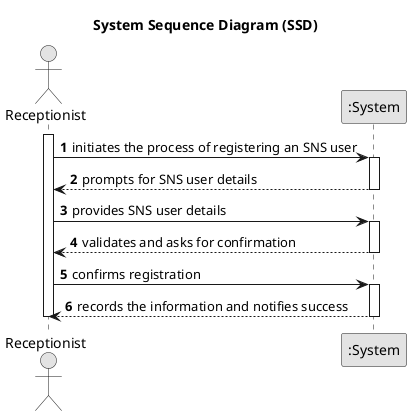 @startuml
skinparam monochrome true
skinparam packageStyle rectangle
skinparam shadowing false

title System Sequence Diagram (SSD)

autonumber

actor Receptionist
participant ":System" as System

activate Receptionist
    Receptionist -> System : initiates the process of registering an SNS user
    activate System
        System --> Receptionist : prompts for SNS user details
    deactivate System

    Receptionist -> System : provides SNS user details
    activate System
        System --> Receptionist : validates and asks for confirmation
    deactivate System

    Receptionist -> System : confirms registration
    activate System
        System --> Receptionist : records the information and notifies success
    deactivate System
deactivate Receptionist

@enduml
